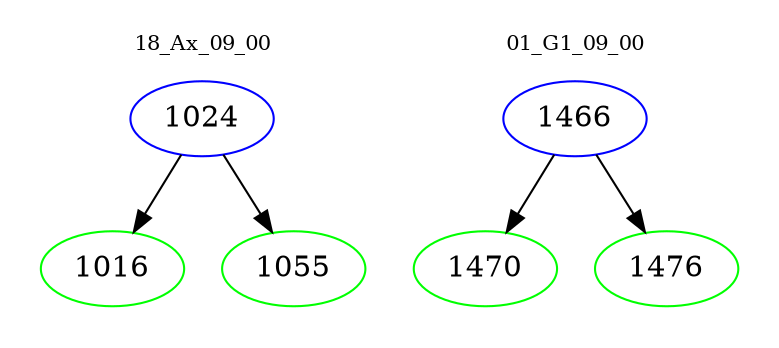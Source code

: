digraph{
subgraph cluster_0 {
color = white
label = "18_Ax_09_00";
fontsize=10;
T0_1024 [label="1024", color="blue"]
T0_1024 -> T0_1016 [color="black"]
T0_1016 [label="1016", color="green"]
T0_1024 -> T0_1055 [color="black"]
T0_1055 [label="1055", color="green"]
}
subgraph cluster_1 {
color = white
label = "01_G1_09_00";
fontsize=10;
T1_1466 [label="1466", color="blue"]
T1_1466 -> T1_1470 [color="black"]
T1_1470 [label="1470", color="green"]
T1_1466 -> T1_1476 [color="black"]
T1_1476 [label="1476", color="green"]
}
}
